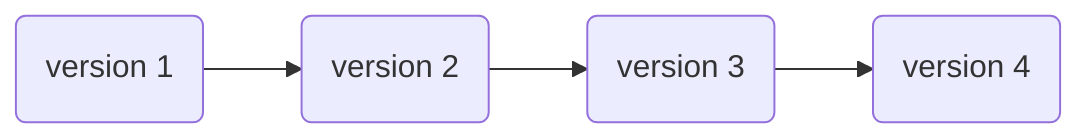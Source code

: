 flowchart LR
  v1(version 1) --> v2(version 2)
  v2(version 2) --> v3(version 3)
  v3(version 3) --> v4(version 4)